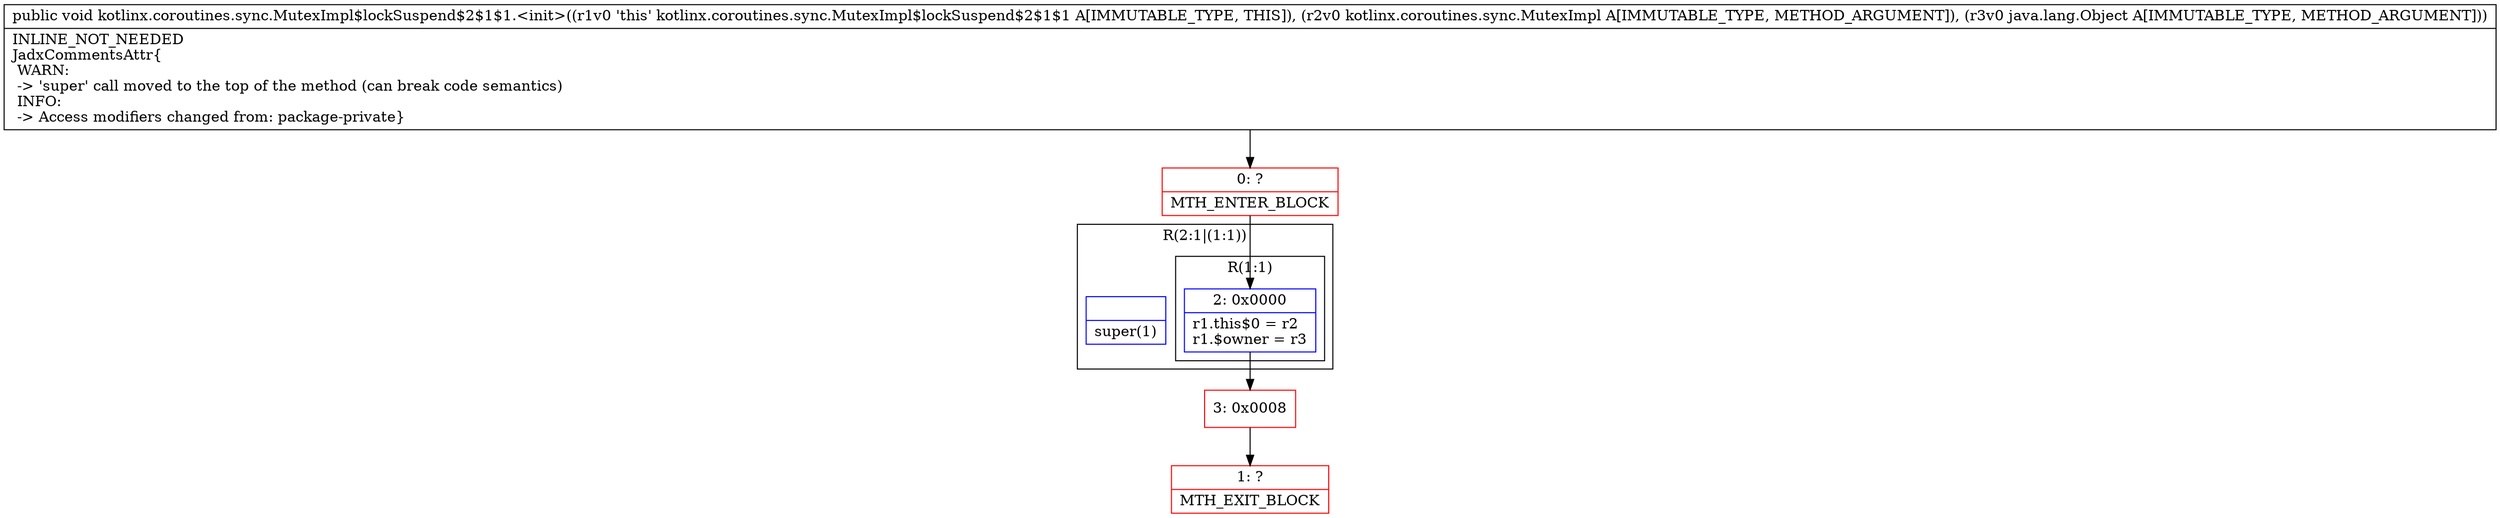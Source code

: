digraph "CFG forkotlinx.coroutines.sync.MutexImpl$lockSuspend$2$1$1.\<init\>(Lkotlinx\/coroutines\/sync\/MutexImpl;Ljava\/lang\/Object;)V" {
subgraph cluster_Region_1687618106 {
label = "R(2:1|(1:1))";
node [shape=record,color=blue];
Node_InsnContainer_21481019 [shape=record,label="{|super(1)\l}"];
subgraph cluster_Region_23442920 {
label = "R(1:1)";
node [shape=record,color=blue];
Node_2 [shape=record,label="{2\:\ 0x0000|r1.this$0 = r2\lr1.$owner = r3\l}"];
}
}
Node_0 [shape=record,color=red,label="{0\:\ ?|MTH_ENTER_BLOCK\l}"];
Node_3 [shape=record,color=red,label="{3\:\ 0x0008}"];
Node_1 [shape=record,color=red,label="{1\:\ ?|MTH_EXIT_BLOCK\l}"];
MethodNode[shape=record,label="{public void kotlinx.coroutines.sync.MutexImpl$lockSuspend$2$1$1.\<init\>((r1v0 'this' kotlinx.coroutines.sync.MutexImpl$lockSuspend$2$1$1 A[IMMUTABLE_TYPE, THIS]), (r2v0 kotlinx.coroutines.sync.MutexImpl A[IMMUTABLE_TYPE, METHOD_ARGUMENT]), (r3v0 java.lang.Object A[IMMUTABLE_TYPE, METHOD_ARGUMENT]))  | INLINE_NOT_NEEDED\lJadxCommentsAttr\{\l WARN: \l \-\> 'super' call moved to the top of the method (can break code semantics)\l INFO: \l \-\> Access modifiers changed from: package\-private\}\l}"];
MethodNode -> Node_0;Node_2 -> Node_3;
Node_0 -> Node_2;
Node_3 -> Node_1;
}

